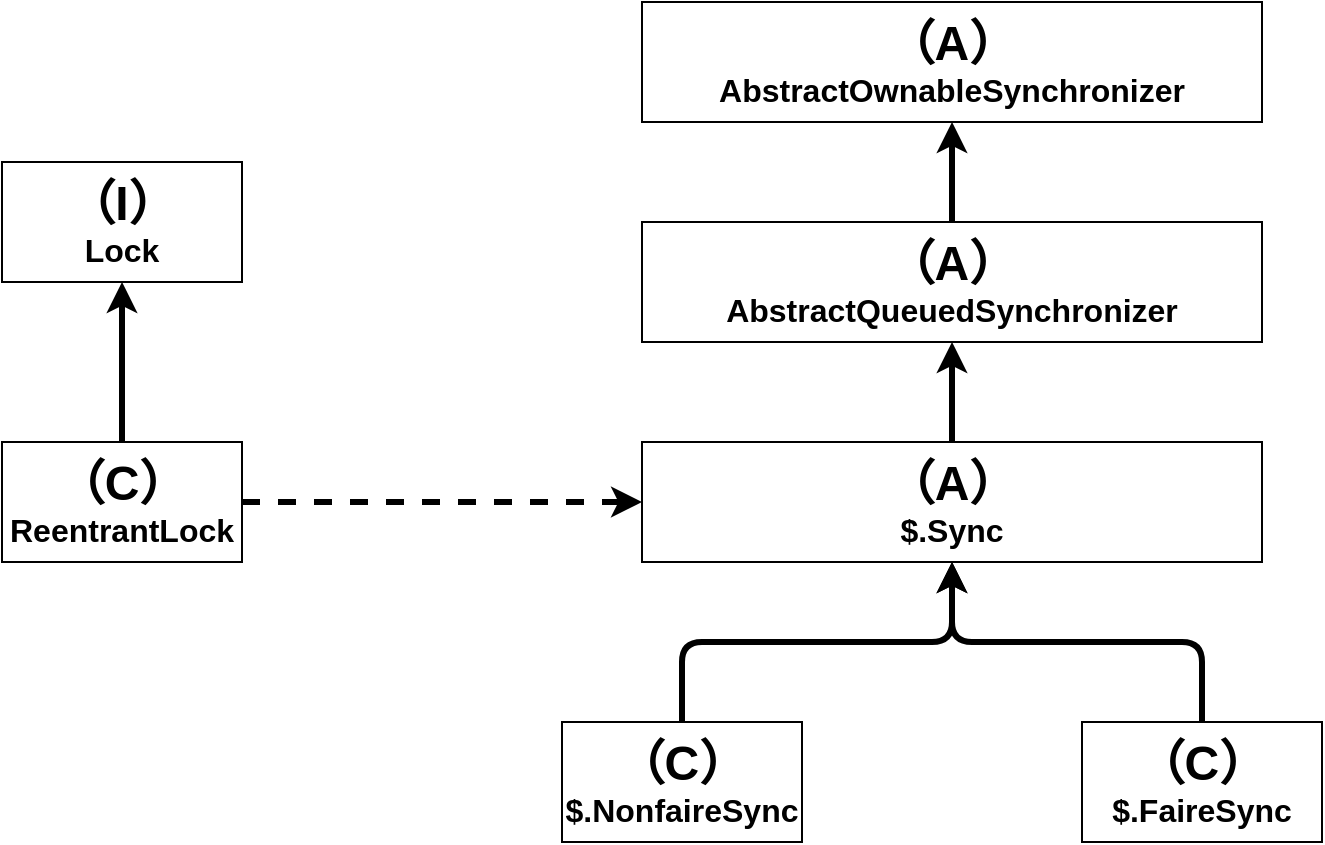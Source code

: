 <mxfile version="14.9.8" type="github">
  <diagram id="z91trodNijBtFUweNDGZ" name="Page-1">
    <mxGraphModel dx="1359" dy="780" grid="1" gridSize="10" guides="1" tooltips="1" connect="1" arrows="1" fold="1" page="1" pageScale="1" pageWidth="1920" pageHeight="1200" math="0" shadow="0">
      <root>
        <mxCell id="0" />
        <mxCell id="1" parent="0" />
        <mxCell id="rzku4YO41YiB_5-XMC_n-1" value="&lt;div&gt;&lt;b&gt;&lt;font style=&quot;font-size: 24px&quot;&gt;（I）&lt;/font&gt;&lt;/b&gt;&lt;/div&gt;&lt;div&gt;&lt;b&gt;&lt;font size=&quot;3&quot;&gt;Lock&lt;/font&gt;&lt;/b&gt;&lt;br&gt;&lt;/div&gt;" style="rounded=0;whiteSpace=wrap;html=1;" vertex="1" parent="1">
          <mxGeometry x="290" y="130" width="120" height="60" as="geometry" />
        </mxCell>
        <mxCell id="rzku4YO41YiB_5-XMC_n-2" value="&lt;div&gt;&lt;b&gt;&lt;font style=&quot;font-size: 24px&quot;&gt;（C）&lt;/font&gt;&lt;/b&gt;&lt;/div&gt;&lt;div&gt;&lt;b&gt;&lt;font size=&quot;3&quot;&gt;ReentrantLock&lt;/font&gt;&lt;/b&gt;&lt;br&gt;&lt;/div&gt;" style="rounded=0;whiteSpace=wrap;html=1;" vertex="1" parent="1">
          <mxGeometry x="290" y="270" width="120" height="60" as="geometry" />
        </mxCell>
        <mxCell id="rzku4YO41YiB_5-XMC_n-4" value="&lt;div&gt;&lt;b&gt;&lt;font style=&quot;font-size: 24px&quot;&gt;（A）&lt;/font&gt;&lt;/b&gt;&lt;/div&gt;&lt;div&gt;&lt;b&gt;&lt;font size=&quot;3&quot;&gt;AbstractOwnableSynchronizer&lt;/font&gt;&lt;/b&gt;&lt;br&gt;&lt;/div&gt;" style="rounded=0;whiteSpace=wrap;html=1;" vertex="1" parent="1">
          <mxGeometry x="610" y="50" width="310" height="60" as="geometry" />
        </mxCell>
        <mxCell id="rzku4YO41YiB_5-XMC_n-5" value="&lt;div&gt;&lt;b&gt;&lt;font style=&quot;font-size: 24px&quot;&gt;（A）&lt;/font&gt;&lt;/b&gt;&lt;/div&gt;&lt;div&gt;&lt;b&gt;&lt;font size=&quot;3&quot;&gt;AbstractQueuedSynchronizer&lt;/font&gt;&lt;/b&gt;&lt;br&gt;&lt;/div&gt;" style="rounded=0;whiteSpace=wrap;html=1;" vertex="1" parent="1">
          <mxGeometry x="610" y="160" width="310" height="60" as="geometry" />
        </mxCell>
        <mxCell id="rzku4YO41YiB_5-XMC_n-6" value="&lt;div&gt;&lt;b&gt;&lt;font style=&quot;font-size: 24px&quot;&gt;（A）&lt;/font&gt;&lt;/b&gt;&lt;/div&gt;&lt;div&gt;&lt;b&gt;&lt;font size=&quot;3&quot;&gt;$.Sync&lt;/font&gt;&lt;/b&gt;&lt;br&gt;&lt;/div&gt;" style="rounded=0;whiteSpace=wrap;html=1;" vertex="1" parent="1">
          <mxGeometry x="610" y="270" width="310" height="60" as="geometry" />
        </mxCell>
        <mxCell id="rzku4YO41YiB_5-XMC_n-8" value="" style="endArrow=classic;html=1;dashed=1;strokeWidth=3;entryX=0;entryY=0.5;entryDx=0;entryDy=0;exitX=1;exitY=0.5;exitDx=0;exitDy=0;" edge="1" parent="1" source="rzku4YO41YiB_5-XMC_n-2" target="rzku4YO41YiB_5-XMC_n-6">
          <mxGeometry width="50" height="50" relative="1" as="geometry">
            <mxPoint x="360" y="470" as="sourcePoint" />
            <mxPoint x="410" y="420" as="targetPoint" />
          </mxGeometry>
        </mxCell>
        <mxCell id="rzku4YO41YiB_5-XMC_n-9" value="" style="endArrow=classic;html=1;strokeWidth=3;entryX=0.5;entryY=1;entryDx=0;entryDy=0;" edge="1" parent="1" source="rzku4YO41YiB_5-XMC_n-2" target="rzku4YO41YiB_5-XMC_n-1">
          <mxGeometry width="50" height="50" relative="1" as="geometry">
            <mxPoint x="190" y="410" as="sourcePoint" />
            <mxPoint x="240" y="360" as="targetPoint" />
          </mxGeometry>
        </mxCell>
        <mxCell id="rzku4YO41YiB_5-XMC_n-10" value="" style="endArrow=classic;html=1;strokeWidth=3;entryX=0.5;entryY=1;entryDx=0;entryDy=0;exitX=0.5;exitY=0;exitDx=0;exitDy=0;" edge="1" parent="1" source="rzku4YO41YiB_5-XMC_n-6" target="rzku4YO41YiB_5-XMC_n-5">
          <mxGeometry width="50" height="50" relative="1" as="geometry">
            <mxPoint x="360" y="280" as="sourcePoint" />
            <mxPoint x="360" y="200" as="targetPoint" />
          </mxGeometry>
        </mxCell>
        <mxCell id="rzku4YO41YiB_5-XMC_n-11" value="" style="endArrow=classic;html=1;strokeWidth=3;" edge="1" parent="1" source="rzku4YO41YiB_5-XMC_n-5" target="rzku4YO41YiB_5-XMC_n-4">
          <mxGeometry width="50" height="50" relative="1" as="geometry">
            <mxPoint x="775" y="280" as="sourcePoint" />
            <mxPoint x="775" y="230" as="targetPoint" />
          </mxGeometry>
        </mxCell>
        <mxCell id="rzku4YO41YiB_5-XMC_n-12" value="&lt;div&gt;&lt;b&gt;&lt;font style=&quot;font-size: 24px&quot;&gt;（C）&lt;/font&gt;&lt;/b&gt;&lt;/div&gt;&lt;div&gt;&lt;b&gt;&lt;font size=&quot;3&quot;&gt;$.NonfaireSync&lt;/font&gt;&lt;/b&gt;&lt;/div&gt;" style="rounded=0;whiteSpace=wrap;html=1;" vertex="1" parent="1">
          <mxGeometry x="570" y="410" width="120" height="60" as="geometry" />
        </mxCell>
        <mxCell id="rzku4YO41YiB_5-XMC_n-13" value="&lt;div&gt;&lt;b&gt;&lt;font style=&quot;font-size: 24px&quot;&gt;（C）&lt;/font&gt;&lt;/b&gt;&lt;/div&gt;&lt;div&gt;&lt;b&gt;&lt;font size=&quot;3&quot;&gt;$.FaireSync&lt;/font&gt;&lt;/b&gt;&lt;/div&gt;" style="rounded=0;whiteSpace=wrap;html=1;" vertex="1" parent="1">
          <mxGeometry x="830" y="410" width="120" height="60" as="geometry" />
        </mxCell>
        <mxCell id="rzku4YO41YiB_5-XMC_n-14" value="" style="endArrow=classic;html=1;strokeWidth=3;exitX=0.5;exitY=0;exitDx=0;exitDy=0;entryX=0.5;entryY=1;entryDx=0;entryDy=0;edgeStyle=orthogonalEdgeStyle;" edge="1" parent="1" source="rzku4YO41YiB_5-XMC_n-12" target="rzku4YO41YiB_5-XMC_n-6">
          <mxGeometry width="50" height="50" relative="1" as="geometry">
            <mxPoint x="775" y="280" as="sourcePoint" />
            <mxPoint x="760" y="340" as="targetPoint" />
          </mxGeometry>
        </mxCell>
        <mxCell id="rzku4YO41YiB_5-XMC_n-15" value="" style="endArrow=classic;html=1;strokeWidth=3;exitX=0.5;exitY=0;exitDx=0;exitDy=0;entryX=0.5;entryY=1;entryDx=0;entryDy=0;edgeStyle=orthogonalEdgeStyle;" edge="1" parent="1" source="rzku4YO41YiB_5-XMC_n-13" target="rzku4YO41YiB_5-XMC_n-6">
          <mxGeometry width="50" height="50" relative="1" as="geometry">
            <mxPoint x="640" y="420" as="sourcePoint" />
            <mxPoint x="775" y="340" as="targetPoint" />
          </mxGeometry>
        </mxCell>
      </root>
    </mxGraphModel>
  </diagram>
</mxfile>
